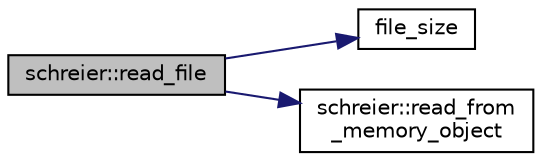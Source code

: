 digraph "schreier::read_file"
{
  edge [fontname="Helvetica",fontsize="10",labelfontname="Helvetica",labelfontsize="10"];
  node [fontname="Helvetica",fontsize="10",shape=record];
  rankdir="LR";
  Node5143 [label="schreier::read_file",height=0.2,width=0.4,color="black", fillcolor="grey75", style="filled", fontcolor="black"];
  Node5143 -> Node5144 [color="midnightblue",fontsize="10",style="solid",fontname="Helvetica"];
  Node5144 [label="file_size",height=0.2,width=0.4,color="black", fillcolor="white", style="filled",URL="$df/dbf/sajeeb_8_c.html#a5c37cf5785204b6e9adf647dc14d0e50"];
  Node5143 -> Node5145 [color="midnightblue",fontsize="10",style="solid",fontname="Helvetica"];
  Node5145 [label="schreier::read_from\l_memory_object",height=0.2,width=0.4,color="black", fillcolor="white", style="filled",URL="$d3/dd6/classschreier.html#af1ad7743eec45e9a1723027f96a05457"];
}
